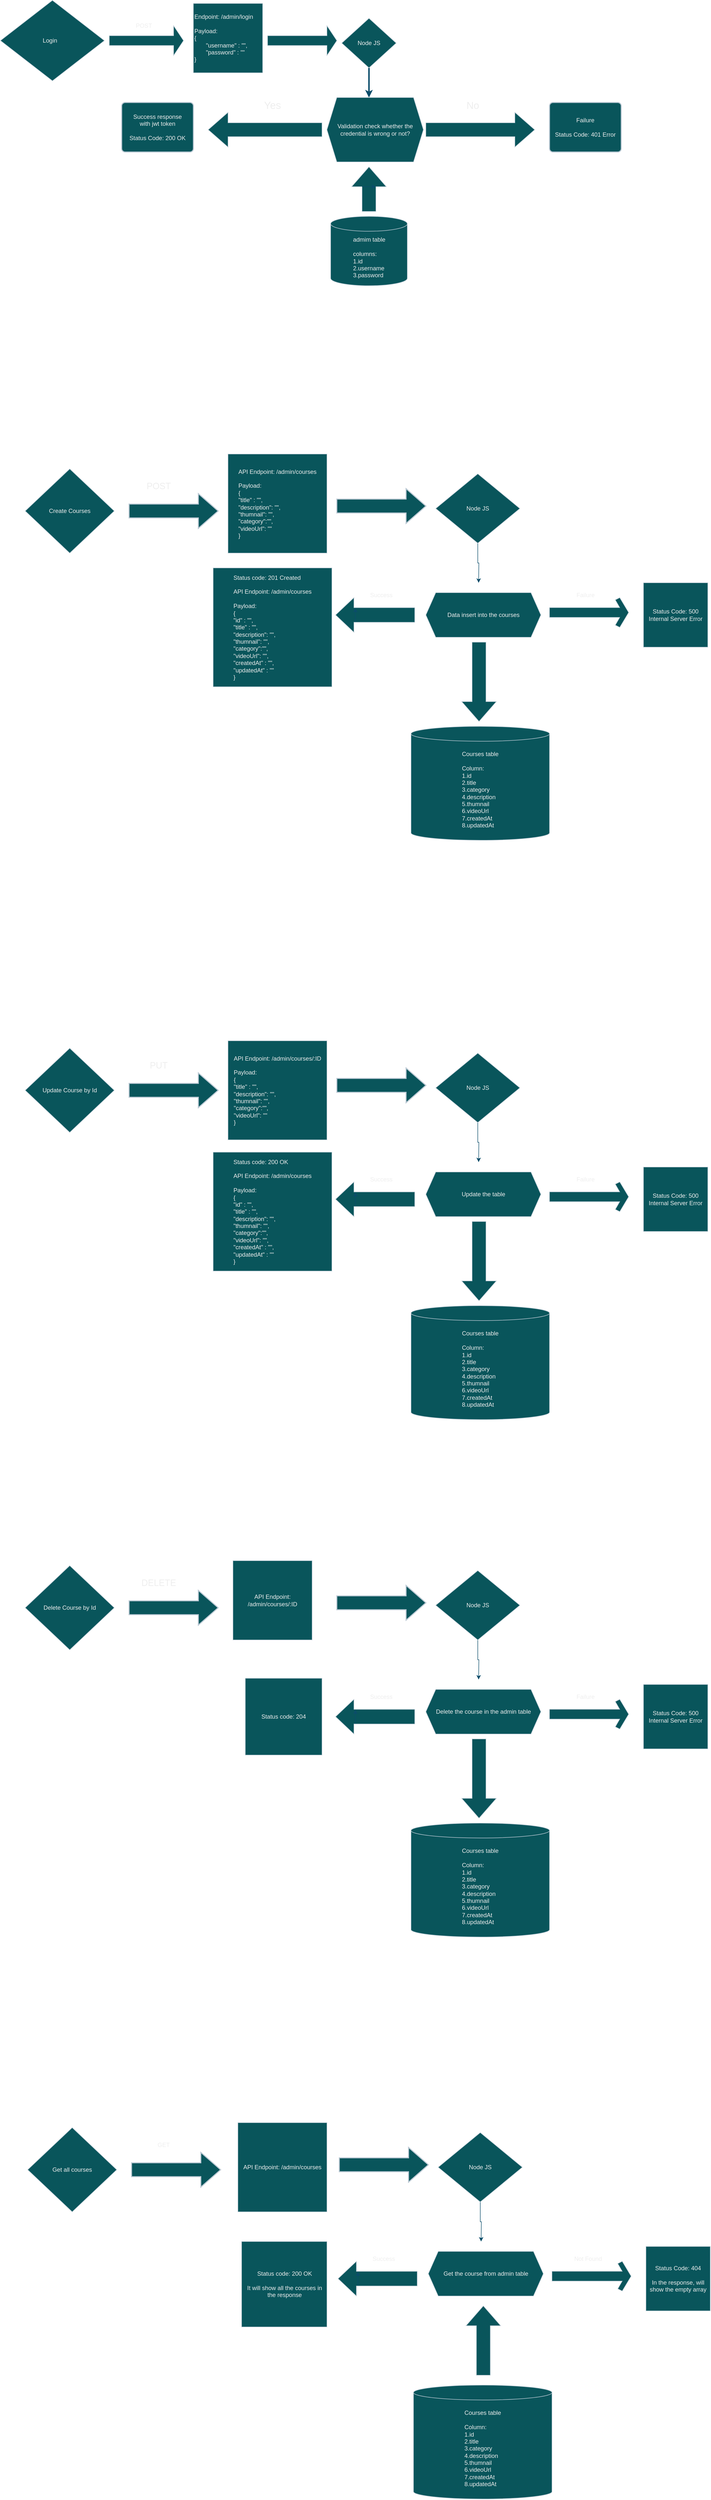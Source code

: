 <mxfile version="28.1.0">
  <diagram name="Page-1" id="OVlfO9ZSmXn_O_tq2TSf">
    <mxGraphModel dx="1257" dy="852" grid="1" gridSize="10" guides="1" tooltips="1" connect="1" arrows="1" fold="1" page="1" pageScale="1" pageWidth="850" pageHeight="1100" background="light-dark(#FFFFFF,#121212)" math="0" shadow="0">
      <root>
        <mxCell id="0" />
        <mxCell id="1" parent="0" />
        <mxCell id="UXyspMPHy7GLzwwd2S_z-1" value="" style="html=1;shadow=0;dashed=0;align=center;verticalAlign=middle;shape=mxgraph.arrows2.arrow;dy=0.67;dx=20;notch=0;fontColor=#EEEEEE;labelBackgroundColor=none;fillColor=#09555B;strokeColor=#BAC8D3;" vertex="1" parent="1">
          <mxGeometry x="390" y="315" width="150" height="60" as="geometry" />
        </mxCell>
        <mxCell id="UXyspMPHy7GLzwwd2S_z-2" value="POST" style="text;html=1;align=center;verticalAlign=middle;whiteSpace=wrap;rounded=0;fontColor=#EEEEEE;labelBackgroundColor=none;" vertex="1" parent="1">
          <mxGeometry x="430" y="300" width="60" height="30" as="geometry" />
        </mxCell>
        <mxCell id="UXyspMPHy7GLzwwd2S_z-3" value="Endpoint: /admin/login&lt;br&gt;&lt;br&gt;&lt;div style=&quot;&quot;&gt;&lt;span style=&quot;&quot;&gt;Payload:&lt;/span&gt;&lt;/div&gt;&lt;div style=&quot;&quot;&gt;{&lt;/div&gt;&lt;div style=&quot;&quot;&gt;&amp;nbsp; &amp;nbsp; &amp;nbsp; &amp;nbsp;&quot;username&quot; : &quot;&quot;,&lt;/div&gt;&lt;div style=&quot;&quot;&gt;&amp;nbsp; &amp;nbsp; &amp;nbsp; &amp;nbsp;&quot;password&quot; : &quot;&quot;&lt;/div&gt;&lt;div style=&quot;&quot;&gt;}&lt;/div&gt;" style="whiteSpace=wrap;html=1;aspect=fixed;align=left;fontColor=#EEEEEE;labelBackgroundColor=none;fillColor=#09555B;strokeColor=#BAC8D3;" vertex="1" parent="1">
          <mxGeometry x="560" y="270" width="140" height="140" as="geometry" />
        </mxCell>
        <mxCell id="UXyspMPHy7GLzwwd2S_z-4" style="edgeStyle=orthogonalEdgeStyle;rounded=0;orthogonalLoop=1;jettySize=auto;html=1;exitX=0.5;exitY=1;exitDx=0;exitDy=0;fontColor=default;labelBackgroundColor=none;strokeColor=#0B4D6A;" edge="1" parent="1" source="UXyspMPHy7GLzwwd2S_z-2" target="UXyspMPHy7GLzwwd2S_z-2">
          <mxGeometry relative="1" as="geometry" />
        </mxCell>
        <mxCell id="UXyspMPHy7GLzwwd2S_z-5" value="" style="rhombus;whiteSpace=wrap;html=1;fontColor=#EEEEEE;labelBackgroundColor=none;fillColor=#09555B;strokeColor=#BAC8D3;" vertex="1" parent="1">
          <mxGeometry x="170" y="263.75" width="210" height="162.5" as="geometry" />
        </mxCell>
        <mxCell id="UXyspMPHy7GLzwwd2S_z-6" value="Login" style="text;html=1;align=center;verticalAlign=middle;whiteSpace=wrap;rounded=0;fontColor=#EEEEEE;labelBackgroundColor=none;" vertex="1" parent="1">
          <mxGeometry x="240" y="330" width="60" height="30" as="geometry" />
        </mxCell>
        <mxCell id="UXyspMPHy7GLzwwd2S_z-7" value="" style="html=1;shadow=0;dashed=0;align=center;verticalAlign=middle;shape=mxgraph.arrows2.arrow;dy=0.67;dx=20;notch=0;fontColor=#EEEEEE;labelBackgroundColor=none;fillColor=#09555B;strokeColor=#BAC8D3;" vertex="1" parent="1">
          <mxGeometry x="710" y="315" width="140" height="60" as="geometry" />
        </mxCell>
        <mxCell id="UXyspMPHy7GLzwwd2S_z-8" style="edgeStyle=orthogonalEdgeStyle;rounded=0;orthogonalLoop=1;jettySize=auto;html=1;exitX=0.5;exitY=1;exitDx=0;exitDy=0;strokeWidth=3;fontColor=default;labelBackgroundColor=none;strokeColor=#0B4D6A;" edge="1" parent="1" source="UXyspMPHy7GLzwwd2S_z-9" target="UXyspMPHy7GLzwwd2S_z-10">
          <mxGeometry relative="1" as="geometry">
            <mxPoint x="916" y="480" as="targetPoint" />
            <Array as="points">
              <mxPoint x="915" y="445" />
              <mxPoint x="915" y="445" />
            </Array>
          </mxGeometry>
        </mxCell>
        <mxCell id="UXyspMPHy7GLzwwd2S_z-9" value="Node JS" style="rhombus;whiteSpace=wrap;html=1;fontColor=#EEEEEE;labelBackgroundColor=none;fillColor=#09555B;strokeColor=#BAC8D3;" vertex="1" parent="1">
          <mxGeometry x="860" y="300" width="110" height="100" as="geometry" />
        </mxCell>
        <mxCell id="UXyspMPHy7GLzwwd2S_z-10" value="Validation check whether the credential is wrong or not?" style="shape=hexagon;perimeter=hexagonPerimeter2;whiteSpace=wrap;html=1;fixedSize=1;fontColor=#EEEEEE;labelBackgroundColor=none;fillColor=#09555B;strokeColor=#BAC8D3;" vertex="1" parent="1">
          <mxGeometry x="830" y="460" width="195" height="130" as="geometry" />
        </mxCell>
        <mxCell id="UXyspMPHy7GLzwwd2S_z-11" value="admim table&lt;br&gt;&lt;br&gt;&lt;div style=&quot;text-align: left;&quot;&gt;&lt;span style=&quot;&quot;&gt;columns:&lt;/span&gt;&lt;/div&gt;&lt;div style=&quot;text-align: left;&quot;&gt;1.id&lt;/div&gt;&lt;div style=&quot;text-align: left;&quot;&gt;2.username&lt;/div&gt;&lt;div style=&quot;text-align: left;&quot;&gt;3.password&lt;/div&gt;" style="shape=cylinder3;whiteSpace=wrap;html=1;boundedLbl=1;backgroundOutline=1;size=15;fontColor=#EEEEEE;labelBackgroundColor=none;fillColor=#09555B;strokeColor=#BAC8D3;" vertex="1" parent="1">
          <mxGeometry x="837.5" y="700" width="155" height="140" as="geometry" />
        </mxCell>
        <mxCell id="UXyspMPHy7GLzwwd2S_z-12" value="" style="html=1;shadow=0;dashed=0;align=center;verticalAlign=middle;shape=mxgraph.arrows2.arrow;dy=0.6;dx=40;direction=north;notch=0;fontColor=#EEEEEE;labelBackgroundColor=none;fillColor=#09555B;strokeColor=#BAC8D3;" vertex="1" parent="1">
          <mxGeometry x="880" y="600" width="70" height="90" as="geometry" />
        </mxCell>
        <mxCell id="UXyspMPHy7GLzwwd2S_z-13" style="edgeStyle=orthogonalEdgeStyle;rounded=0;orthogonalLoop=1;jettySize=auto;html=1;exitX=0;exitY=0;exitDx=50;exitDy=21;exitPerimeter=0;entryX=0;entryY=0;entryDx=50;entryDy=49;entryPerimeter=0;fontColor=default;labelBackgroundColor=none;strokeColor=#0B4D6A;" edge="1" parent="1" source="UXyspMPHy7GLzwwd2S_z-12" target="UXyspMPHy7GLzwwd2S_z-12">
          <mxGeometry relative="1" as="geometry" />
        </mxCell>
        <mxCell id="UXyspMPHy7GLzwwd2S_z-14" value="" style="html=1;shadow=0;dashed=0;align=center;verticalAlign=middle;shape=mxgraph.arrows2.arrow;dy=0.6;dx=40;flipH=1;notch=0;fontColor=#EEEEEE;labelBackgroundColor=none;fillColor=#09555B;strokeColor=#BAC8D3;" vertex="1" parent="1">
          <mxGeometry x="590" y="490" width="230" height="70" as="geometry" />
        </mxCell>
        <mxCell id="UXyspMPHy7GLzwwd2S_z-15" value="&lt;font style=&quot;font-size: 21px;&quot;&gt;Yes&lt;/font&gt;" style="text;html=1;align=center;verticalAlign=middle;whiteSpace=wrap;rounded=0;fontColor=#EEEEEE;labelBackgroundColor=none;" vertex="1" parent="1">
          <mxGeometry x="690" y="460" width="60" height="30" as="geometry" />
        </mxCell>
        <mxCell id="UXyspMPHy7GLzwwd2S_z-16" value="" style="html=1;shadow=0;dashed=0;align=center;verticalAlign=middle;shape=mxgraph.arrows2.arrow;dy=0.6;dx=40;notch=0;fontColor=#EEEEEE;labelBackgroundColor=none;fillColor=#09555B;strokeColor=#BAC8D3;" vertex="1" parent="1">
          <mxGeometry x="1030" y="490" width="220" height="70" as="geometry" />
        </mxCell>
        <mxCell id="UXyspMPHy7GLzwwd2S_z-17" value="Success response&lt;br&gt;with jwt token&lt;br&gt;&lt;br&gt;Status Code: 200 OK" style="rounded=1;whiteSpace=wrap;html=1;absoluteArcSize=1;arcSize=14;strokeWidth=2;fontColor=#EEEEEE;labelBackgroundColor=none;fillColor=#09555B;strokeColor=#BAC8D3;" vertex="1" parent="1">
          <mxGeometry x="415" y="470" width="145" height="100" as="geometry" />
        </mxCell>
        <mxCell id="UXyspMPHy7GLzwwd2S_z-18" value="Failure&lt;br&gt;&lt;br&gt;Status Code: 401 Error" style="rounded=1;whiteSpace=wrap;html=1;absoluteArcSize=1;arcSize=14;strokeWidth=2;fontColor=#EEEEEE;labelBackgroundColor=none;fillColor=#09555B;strokeColor=#BAC8D3;" vertex="1" parent="1">
          <mxGeometry x="1280" y="470" width="145" height="100" as="geometry" />
        </mxCell>
        <mxCell id="UXyspMPHy7GLzwwd2S_z-19" value="Create Courses" style="rhombus;whiteSpace=wrap;html=1;fontColor=#EEEEEE;labelBackgroundColor=none;fillColor=#09555B;strokeColor=#BAC8D3;" vertex="1" parent="1">
          <mxGeometry x="220" y="1210" width="180" height="170" as="geometry" />
        </mxCell>
        <mxCell id="UXyspMPHy7GLzwwd2S_z-20" value="&lt;font style=&quot;font-size: 20px;&quot;&gt;No&lt;/font&gt;" style="text;html=1;align=center;verticalAlign=middle;whiteSpace=wrap;rounded=0;fontColor=#EEEEEE;labelBackgroundColor=none;" vertex="1" parent="1">
          <mxGeometry x="1080" y="460" width="90" height="30" as="geometry" />
        </mxCell>
        <mxCell id="UXyspMPHy7GLzwwd2S_z-21" value="" style="verticalLabelPosition=bottom;verticalAlign=top;html=1;strokeWidth=2;shape=mxgraph.arrows2.arrow;dy=0.6;dx=40;notch=0;fontColor=#EEEEEE;labelBackgroundColor=none;fillColor=#09555B;strokeColor=#BAC8D3;" vertex="1" parent="1">
          <mxGeometry x="430" y="1260" width="180" height="70" as="geometry" />
        </mxCell>
        <mxCell id="UXyspMPHy7GLzwwd2S_z-22" value="&lt;font style=&quot;font-size: 18px;&quot;&gt;POST&lt;/font&gt;" style="text;html=1;align=center;verticalAlign=middle;whiteSpace=wrap;rounded=0;fontColor=#EEEEEE;labelBackgroundColor=none;" vertex="1" parent="1">
          <mxGeometry x="460" y="1230" width="60" height="30" as="geometry" />
        </mxCell>
        <mxCell id="UXyspMPHy7GLzwwd2S_z-23" value="API Endpoint: /admin/courses&lt;br&gt;&lt;br&gt;&lt;div style=&quot;text-align: left;&quot;&gt;&lt;span style=&quot;&quot;&gt;Payload:&lt;/span&gt;&lt;/div&gt;&lt;div style=&quot;text-align: left;&quot;&gt;&lt;span style=&quot;&quot;&gt;{&lt;/span&gt;&lt;/div&gt;&lt;div style=&quot;text-align: left;&quot;&gt;&lt;span style=&quot;&quot;&gt;&quot;title&quot; : &quot;&quot;,&lt;/span&gt;&lt;/div&gt;&lt;div style=&quot;text-align: left;&quot;&gt;&lt;span style=&quot;&quot;&gt;&quot;description&quot;: &quot;&quot;,&lt;/span&gt;&lt;/div&gt;&lt;div style=&quot;text-align: left;&quot;&gt;&lt;span style=&quot;&quot;&gt;&quot;thumnail&quot;: &quot;&quot;,&lt;/span&gt;&lt;/div&gt;&lt;div style=&quot;text-align: left;&quot;&gt;&lt;span style=&quot;&quot;&gt;&quot;category&quot;:&quot;&quot;,&lt;/span&gt;&lt;/div&gt;&lt;div style=&quot;text-align: left;&quot;&gt;&lt;span style=&quot;&quot;&gt;&quot;videoUrl&quot;: &quot;&quot;&lt;br&gt;&lt;div style=&quot;text-align: left;&quot;&gt;&lt;span style=&quot;text-align: center;&quot;&gt;}&lt;/span&gt;&lt;/div&gt;&lt;/span&gt;&lt;/div&gt;" style="whiteSpace=wrap;html=1;aspect=fixed;fontColor=#EEEEEE;labelBackgroundColor=none;fillColor=#09555B;strokeColor=#BAC8D3;" vertex="1" parent="1">
          <mxGeometry x="630" y="1180" width="200" height="200" as="geometry" />
        </mxCell>
        <mxCell id="UXyspMPHy7GLzwwd2S_z-24" value="" style="verticalLabelPosition=bottom;verticalAlign=top;html=1;strokeWidth=2;shape=mxgraph.arrows2.arrow;dy=0.6;dx=40;notch=0;fontColor=#EEEEEE;labelBackgroundColor=none;fillColor=#09555B;strokeColor=#BAC8D3;" vertex="1" parent="1">
          <mxGeometry x="850" y="1250" width="180" height="70" as="geometry" />
        </mxCell>
        <mxCell id="UXyspMPHy7GLzwwd2S_z-25" style="edgeStyle=orthogonalEdgeStyle;rounded=0;orthogonalLoop=1;jettySize=auto;html=1;exitX=0.5;exitY=1;exitDx=0;exitDy=0;fontColor=default;labelBackgroundColor=none;strokeColor=#0B4D6A;" edge="1" parent="1" source="UXyspMPHy7GLzwwd2S_z-26">
          <mxGeometry relative="1" as="geometry">
            <mxPoint x="1136.667" y="1440" as="targetPoint" />
          </mxGeometry>
        </mxCell>
        <mxCell id="UXyspMPHy7GLzwwd2S_z-26" value="Node JS" style="rhombus;whiteSpace=wrap;html=1;fontColor=#EEEEEE;labelBackgroundColor=none;fillColor=#09555B;strokeColor=#BAC8D3;" vertex="1" parent="1">
          <mxGeometry x="1050" y="1220" width="170" height="140" as="geometry" />
        </mxCell>
        <mxCell id="UXyspMPHy7GLzwwd2S_z-27" value="Data insert into the courses" style="shape=hexagon;perimeter=hexagonPerimeter2;whiteSpace=wrap;html=1;fixedSize=1;fontColor=#EEEEEE;labelBackgroundColor=none;fillColor=#09555B;strokeColor=#BAC8D3;" vertex="1" parent="1">
          <mxGeometry x="1030" y="1460" width="232.5" height="90" as="geometry" />
        </mxCell>
        <mxCell id="UXyspMPHy7GLzwwd2S_z-28" value="" style="html=1;shadow=0;dashed=0;align=center;verticalAlign=middle;shape=mxgraph.arrows2.arrow;dy=0.6;dx=40;direction=south;notch=0;fontColor=#EEEEEE;labelBackgroundColor=none;fillColor=#09555B;strokeColor=#BAC8D3;" vertex="1" parent="1">
          <mxGeometry x="1102.5" y="1560" width="70" height="160" as="geometry" />
        </mxCell>
        <mxCell id="UXyspMPHy7GLzwwd2S_z-29" value="Courses table&lt;br&gt;&lt;br&gt;&lt;div style=&quot;text-align: left;&quot;&gt;&lt;span style=&quot;&quot;&gt;Column:&lt;/span&gt;&lt;/div&gt;&lt;div style=&quot;text-align: left;&quot;&gt;&lt;span style=&quot;&quot;&gt;1.id&lt;/span&gt;&lt;/div&gt;&lt;div style=&quot;text-align: left;&quot;&gt;&lt;span style=&quot;&quot;&gt;2.title&lt;/span&gt;&lt;/div&gt;&lt;div style=&quot;text-align: left;&quot;&gt;&lt;span style=&quot;&quot;&gt;3.category&lt;/span&gt;&lt;/div&gt;&lt;div style=&quot;text-align: left;&quot;&gt;&lt;span style=&quot;&quot;&gt;4.description&lt;/span&gt;&lt;/div&gt;&lt;div style=&quot;text-align: left;&quot;&gt;&lt;span style=&quot;&quot;&gt;5.thumnail&lt;/span&gt;&lt;/div&gt;&lt;div style=&quot;text-align: left;&quot;&gt;&lt;span style=&quot;&quot;&gt;6.videoUrl&lt;/span&gt;&lt;/div&gt;&lt;div style=&quot;text-align: left;&quot;&gt;&lt;span style=&quot;&quot;&gt;7.createdAt&lt;/span&gt;&lt;/div&gt;&lt;div style=&quot;text-align: left;&quot;&gt;8.updatedAt&lt;/div&gt;" style="shape=cylinder3;whiteSpace=wrap;html=1;boundedLbl=1;backgroundOutline=1;size=15;align=center;fontColor=#EEEEEE;labelBackgroundColor=none;fillColor=#09555B;strokeColor=#BAC8D3;" vertex="1" parent="1">
          <mxGeometry x="1000" y="1730" width="280" height="230" as="geometry" />
        </mxCell>
        <mxCell id="UXyspMPHy7GLzwwd2S_z-30" value="Update Course by Id" style="rhombus;whiteSpace=wrap;html=1;fontColor=#EEEEEE;labelBackgroundColor=none;fillColor=#09555B;strokeColor=#BAC8D3;" vertex="1" parent="1">
          <mxGeometry x="220" y="2380" width="180" height="170" as="geometry" />
        </mxCell>
        <mxCell id="UXyspMPHy7GLzwwd2S_z-31" value="" style="verticalLabelPosition=bottom;verticalAlign=top;html=1;strokeWidth=2;shape=mxgraph.arrows2.arrow;dy=0.6;dx=40;notch=0;fontColor=#EEEEEE;labelBackgroundColor=none;fillColor=#09555B;strokeColor=#BAC8D3;" vertex="1" parent="1">
          <mxGeometry x="430" y="2430" width="180" height="70" as="geometry" />
        </mxCell>
        <mxCell id="UXyspMPHy7GLzwwd2S_z-32" value="&lt;font style=&quot;font-size: 18px;&quot;&gt;PUT&lt;/font&gt;" style="text;html=1;align=center;verticalAlign=middle;whiteSpace=wrap;rounded=0;fontColor=#EEEEEE;labelBackgroundColor=none;" vertex="1" parent="1">
          <mxGeometry x="460" y="2400" width="60" height="30" as="geometry" />
        </mxCell>
        <mxCell id="UXyspMPHy7GLzwwd2S_z-33" value="" style="verticalLabelPosition=bottom;verticalAlign=top;html=1;strokeWidth=2;shape=mxgraph.arrows2.arrow;dy=0.6;dx=40;notch=0;fontColor=#EEEEEE;labelBackgroundColor=none;fillColor=#09555B;strokeColor=#BAC8D3;" vertex="1" parent="1">
          <mxGeometry x="850" y="2420" width="180" height="70" as="geometry" />
        </mxCell>
        <mxCell id="UXyspMPHy7GLzwwd2S_z-34" style="edgeStyle=orthogonalEdgeStyle;rounded=0;orthogonalLoop=1;jettySize=auto;html=1;exitX=0.5;exitY=1;exitDx=0;exitDy=0;fontColor=default;labelBackgroundColor=none;strokeColor=#0B4D6A;" edge="1" parent="1" source="UXyspMPHy7GLzwwd2S_z-35">
          <mxGeometry relative="1" as="geometry">
            <mxPoint x="1136.667" y="2610" as="targetPoint" />
          </mxGeometry>
        </mxCell>
        <mxCell id="UXyspMPHy7GLzwwd2S_z-35" value="Node JS" style="rhombus;whiteSpace=wrap;html=1;fontColor=#EEEEEE;labelBackgroundColor=none;fillColor=#09555B;strokeColor=#BAC8D3;" vertex="1" parent="1">
          <mxGeometry x="1050" y="2390" width="170" height="140" as="geometry" />
        </mxCell>
        <mxCell id="UXyspMPHy7GLzwwd2S_z-36" value="Update the table" style="shape=hexagon;perimeter=hexagonPerimeter2;whiteSpace=wrap;html=1;fixedSize=1;fontColor=#EEEEEE;labelBackgroundColor=none;fillColor=#09555B;strokeColor=#BAC8D3;" vertex="1" parent="1">
          <mxGeometry x="1030" y="2630" width="232.5" height="90" as="geometry" />
        </mxCell>
        <mxCell id="UXyspMPHy7GLzwwd2S_z-37" value="" style="html=1;shadow=0;dashed=0;align=center;verticalAlign=middle;shape=mxgraph.arrows2.arrow;dy=0.6;dx=40;direction=south;notch=0;fontColor=#EEEEEE;labelBackgroundColor=none;fillColor=#09555B;strokeColor=#BAC8D3;" vertex="1" parent="1">
          <mxGeometry x="1102.5" y="2730" width="70" height="160" as="geometry" />
        </mxCell>
        <mxCell id="UXyspMPHy7GLzwwd2S_z-38" value="Courses table&lt;br&gt;&lt;br&gt;&lt;div style=&quot;text-align: left;&quot;&gt;&lt;span style=&quot;&quot;&gt;Column:&lt;/span&gt;&lt;/div&gt;&lt;div style=&quot;text-align: left;&quot;&gt;&lt;span style=&quot;&quot;&gt;1.id&lt;/span&gt;&lt;/div&gt;&lt;div style=&quot;text-align: left;&quot;&gt;&lt;span style=&quot;&quot;&gt;2.title&lt;/span&gt;&lt;/div&gt;&lt;div style=&quot;text-align: left;&quot;&gt;&lt;span style=&quot;&quot;&gt;3.category&lt;/span&gt;&lt;/div&gt;&lt;div style=&quot;text-align: left;&quot;&gt;&lt;span style=&quot;&quot;&gt;4.description&lt;/span&gt;&lt;/div&gt;&lt;div style=&quot;text-align: left;&quot;&gt;&lt;span style=&quot;&quot;&gt;5.thumnail&lt;/span&gt;&lt;/div&gt;&lt;div style=&quot;text-align: left;&quot;&gt;&lt;span style=&quot;&quot;&gt;6.videoUrl&lt;/span&gt;&lt;/div&gt;&lt;div style=&quot;text-align: left;&quot;&gt;&lt;span style=&quot;&quot;&gt;7.createdAt&lt;/span&gt;&lt;/div&gt;&lt;div style=&quot;text-align: left;&quot;&gt;8.updatedAt&lt;/div&gt;" style="shape=cylinder3;whiteSpace=wrap;html=1;boundedLbl=1;backgroundOutline=1;size=15;align=center;fontColor=#EEEEEE;labelBackgroundColor=none;fillColor=#09555B;strokeColor=#BAC8D3;" vertex="1" parent="1">
          <mxGeometry x="1000" y="2900" width="280" height="230" as="geometry" />
        </mxCell>
        <mxCell id="UXyspMPHy7GLzwwd2S_z-39" value="API Endpoint: /admin/courses/:ID&lt;br&gt;&lt;br&gt;&lt;div style=&quot;text-align: left;&quot;&gt;&lt;span style=&quot;&quot;&gt;Payload:&lt;/span&gt;&lt;/div&gt;&lt;div style=&quot;text-align: left;&quot;&gt;&lt;span style=&quot;&quot;&gt;{&lt;/span&gt;&lt;/div&gt;&lt;div style=&quot;text-align: left;&quot;&gt;&lt;span style=&quot;&quot;&gt;&quot;title&quot; : &quot;&quot;,&lt;/span&gt;&lt;/div&gt;&lt;div style=&quot;text-align: left;&quot;&gt;&lt;span style=&quot;&quot;&gt;&quot;description&quot;: &quot;&quot;,&lt;/span&gt;&lt;/div&gt;&lt;div style=&quot;text-align: left;&quot;&gt;&lt;span style=&quot;&quot;&gt;&quot;thumnail&quot;: &quot;&quot;,&lt;/span&gt;&lt;/div&gt;&lt;div style=&quot;text-align: left;&quot;&gt;&lt;span style=&quot;&quot;&gt;&quot;category&quot;:&quot;&quot;,&lt;/span&gt;&lt;/div&gt;&lt;div style=&quot;text-align: left;&quot;&gt;&lt;span style=&quot;&quot;&gt;&quot;videoUrl&quot;: &quot;&quot;&lt;br&gt;&lt;div style=&quot;text-align: left;&quot;&gt;&lt;span style=&quot;text-align: center;&quot;&gt;}&lt;/span&gt;&lt;/div&gt;&lt;/span&gt;&lt;/div&gt;" style="whiteSpace=wrap;html=1;aspect=fixed;fontColor=#EEEEEE;labelBackgroundColor=none;fillColor=#09555B;strokeColor=#BAC8D3;" vertex="1" parent="1">
          <mxGeometry x="630" y="2365" width="200" height="200" as="geometry" />
        </mxCell>
        <mxCell id="UXyspMPHy7GLzwwd2S_z-40" value="" style="html=1;shadow=0;dashed=0;align=center;verticalAlign=middle;shape=mxgraph.arrows2.arrow;dy=0.58;dx=37.07;flipH=1;notch=0;fontColor=#EEEEEE;labelBackgroundColor=none;fillColor=#09555B;strokeColor=#BAC8D3;" vertex="1" parent="1">
          <mxGeometry x="847.5" y="1470" width="160" height="70" as="geometry" />
        </mxCell>
        <mxCell id="UXyspMPHy7GLzwwd2S_z-41" style="edgeStyle=orthogonalEdgeStyle;rounded=0;orthogonalLoop=1;jettySize=auto;html=1;exitX=0;exitY=0;exitDx=120;exitDy=49;exitPerimeter=0;entryX=0;entryY=0;entryDx=120;entryDy=21;entryPerimeter=0;fontColor=default;labelBackgroundColor=none;strokeColor=#0B4D6A;" edge="1" parent="1" source="UXyspMPHy7GLzwwd2S_z-40" target="UXyspMPHy7GLzwwd2S_z-40">
          <mxGeometry relative="1" as="geometry" />
        </mxCell>
        <mxCell id="UXyspMPHy7GLzwwd2S_z-42" value="Success" style="text;html=1;align=center;verticalAlign=middle;whiteSpace=wrap;rounded=0;fontColor=#EEEEEE;labelBackgroundColor=none;" vertex="1" parent="1">
          <mxGeometry x="910" y="1450" width="60" height="30" as="geometry" />
        </mxCell>
        <mxCell id="UXyspMPHy7GLzwwd2S_z-43" value="&lt;div style=&quot;text-align: left;&quot;&gt;&lt;span style=&quot;&quot;&gt;Status code: 201 Created&lt;/span&gt;&lt;/div&gt;&lt;div style=&quot;text-align: left;&quot;&gt;&lt;br&gt;&lt;/div&gt;API Endpoint: /admin/courses&lt;br&gt;&lt;br&gt;&lt;div style=&quot;text-align: left;&quot;&gt;&lt;span style=&quot;&quot;&gt;Payload:&lt;/span&gt;&lt;/div&gt;&lt;div style=&quot;text-align: left;&quot;&gt;&lt;span style=&quot;&quot;&gt;{&lt;br&gt;&quot;id&quot; : &quot;&quot;,&lt;/span&gt;&lt;/div&gt;&lt;div style=&quot;text-align: left;&quot;&gt;&lt;span style=&quot;&quot;&gt;&quot;title&quot; : &quot;&quot;,&lt;/span&gt;&lt;/div&gt;&lt;div style=&quot;text-align: left;&quot;&gt;&lt;span style=&quot;&quot;&gt;&quot;description&quot;: &quot;&quot;,&lt;/span&gt;&lt;/div&gt;&lt;div style=&quot;text-align: left;&quot;&gt;&lt;span style=&quot;&quot;&gt;&quot;thumnail&quot;: &quot;&quot;,&lt;/span&gt;&lt;/div&gt;&lt;div style=&quot;text-align: left;&quot;&gt;&lt;span style=&quot;&quot;&gt;&quot;category&quot;:&quot;&quot;,&lt;/span&gt;&lt;/div&gt;&lt;div style=&quot;text-align: left;&quot;&gt;&lt;span style=&quot;&quot;&gt;&quot;videoUrl&quot;: &quot;&quot;,&lt;br&gt;&quot;createdAt&quot; : &quot;&quot;,&lt;br&gt;&quot;updatedAt&quot; : &quot;&quot;&lt;br&gt;&lt;div&gt;&lt;span style=&quot;text-align: center;&quot;&gt;}&lt;/span&gt;&lt;/div&gt;&lt;/span&gt;&lt;/div&gt;" style="whiteSpace=wrap;html=1;aspect=fixed;fontColor=#EEEEEE;labelBackgroundColor=none;fillColor=#09555B;strokeColor=#BAC8D3;" vertex="1" parent="1">
          <mxGeometry x="600" y="1410" width="240" height="240" as="geometry" />
        </mxCell>
        <mxCell id="UXyspMPHy7GLzwwd2S_z-44" value="" style="html=1;shadow=0;dashed=0;align=center;verticalAlign=middle;shape=mxgraph.arrows2.arrow;dy=0.58;dx=37.07;flipH=1;notch=0;fontColor=#EEEEEE;labelBackgroundColor=none;fillColor=#09555B;strokeColor=#BAC8D3;" vertex="1" parent="1">
          <mxGeometry x="847.5" y="2650" width="160" height="70" as="geometry" />
        </mxCell>
        <mxCell id="UXyspMPHy7GLzwwd2S_z-45" style="edgeStyle=orthogonalEdgeStyle;rounded=0;orthogonalLoop=1;jettySize=auto;html=1;exitX=0;exitY=0;exitDx=120;exitDy=49;exitPerimeter=0;entryX=0;entryY=0;entryDx=120;entryDy=21;entryPerimeter=0;fontColor=default;labelBackgroundColor=none;strokeColor=#0B4D6A;" edge="1" parent="1" source="UXyspMPHy7GLzwwd2S_z-44" target="UXyspMPHy7GLzwwd2S_z-44">
          <mxGeometry relative="1" as="geometry" />
        </mxCell>
        <mxCell id="UXyspMPHy7GLzwwd2S_z-46" value="Success" style="text;html=1;align=center;verticalAlign=middle;whiteSpace=wrap;rounded=0;fontColor=#EEEEEE;labelBackgroundColor=none;" vertex="1" parent="1">
          <mxGeometry x="910" y="2630" width="60" height="30" as="geometry" />
        </mxCell>
        <mxCell id="UXyspMPHy7GLzwwd2S_z-47" value="&lt;div style=&quot;text-align: left;&quot;&gt;&lt;span style=&quot;&quot;&gt;Status code: 200 OK&lt;/span&gt;&lt;/div&gt;&lt;div style=&quot;text-align: left;&quot;&gt;&lt;br&gt;&lt;/div&gt;API Endpoint: /admin/courses&lt;br&gt;&lt;br&gt;&lt;div style=&quot;text-align: left;&quot;&gt;&lt;span style=&quot;&quot;&gt;Payload:&lt;/span&gt;&lt;/div&gt;&lt;div style=&quot;text-align: left;&quot;&gt;&lt;span style=&quot;&quot;&gt;{&lt;br&gt;&quot;id&quot; : &quot;&quot;,&lt;/span&gt;&lt;/div&gt;&lt;div style=&quot;text-align: left;&quot;&gt;&lt;span style=&quot;&quot;&gt;&quot;title&quot; : &quot;&quot;,&lt;/span&gt;&lt;/div&gt;&lt;div style=&quot;text-align: left;&quot;&gt;&lt;span style=&quot;&quot;&gt;&quot;description&quot;: &quot;&quot;,&lt;/span&gt;&lt;/div&gt;&lt;div style=&quot;text-align: left;&quot;&gt;&lt;span style=&quot;&quot;&gt;&quot;thumnail&quot;: &quot;&quot;,&lt;/span&gt;&lt;/div&gt;&lt;div style=&quot;text-align: left;&quot;&gt;&lt;span style=&quot;&quot;&gt;&quot;category&quot;:&quot;&quot;,&lt;/span&gt;&lt;/div&gt;&lt;div style=&quot;text-align: left;&quot;&gt;&lt;span style=&quot;&quot;&gt;&quot;videoUrl&quot;: &quot;&quot;,&lt;br&gt;&quot;createdAt&quot; : &quot;&quot;,&lt;br&gt;&quot;updatedAt&quot; : &quot;&quot;&lt;br&gt;&lt;div&gt;&lt;span style=&quot;text-align: center;&quot;&gt;}&lt;/span&gt;&lt;/div&gt;&lt;/span&gt;&lt;/div&gt;" style="whiteSpace=wrap;html=1;aspect=fixed;fontColor=#EEEEEE;labelBackgroundColor=none;fillColor=#09555B;strokeColor=#BAC8D3;" vertex="1" parent="1">
          <mxGeometry x="600" y="2590" width="240" height="240" as="geometry" />
        </mxCell>
        <mxCell id="UXyspMPHy7GLzwwd2S_z-48" value="" style="html=1;shadow=0;dashed=0;align=center;verticalAlign=middle;shape=mxgraph.arrows2.sharpArrow2;dy1=0.67;dx1=18;dx2=18;dy3=0.15;dx3=27;notch=0;fontColor=#EEEEEE;labelBackgroundColor=none;fillColor=#09555B;strokeColor=#BAC8D3;" vertex="1" parent="1">
          <mxGeometry x="1280" y="1470" width="160" height="60" as="geometry" />
        </mxCell>
        <mxCell id="UXyspMPHy7GLzwwd2S_z-49" value="Failure" style="text;html=1;align=center;verticalAlign=middle;whiteSpace=wrap;rounded=0;fontColor=#EEEEEE;labelBackgroundColor=none;" vertex="1" parent="1">
          <mxGeometry x="1298.75" y="1450" width="107.5" height="30" as="geometry" />
        </mxCell>
        <mxCell id="UXyspMPHy7GLzwwd2S_z-50" value="Status Code: 500 Internal Server Error" style="whiteSpace=wrap;html=1;aspect=fixed;fontColor=#EEEEEE;labelBackgroundColor=none;fillColor=#09555B;strokeColor=#BAC8D3;" vertex="1" parent="1">
          <mxGeometry x="1470" y="1440" width="130" height="130" as="geometry" />
        </mxCell>
        <mxCell id="UXyspMPHy7GLzwwd2S_z-51" value="" style="html=1;shadow=0;dashed=0;align=center;verticalAlign=middle;shape=mxgraph.arrows2.sharpArrow2;dy1=0.67;dx1=18;dx2=18;dy3=0.15;dx3=27;notch=0;fontColor=#EEEEEE;labelBackgroundColor=none;fillColor=#09555B;strokeColor=#BAC8D3;" vertex="1" parent="1">
          <mxGeometry x="1280" y="2650" width="160" height="60" as="geometry" />
        </mxCell>
        <mxCell id="UXyspMPHy7GLzwwd2S_z-52" value="Failure" style="text;html=1;align=center;verticalAlign=middle;whiteSpace=wrap;rounded=0;fontColor=#EEEEEE;labelBackgroundColor=none;" vertex="1" parent="1">
          <mxGeometry x="1298.75" y="2630" width="107.5" height="30" as="geometry" />
        </mxCell>
        <mxCell id="UXyspMPHy7GLzwwd2S_z-53" value="Status Code: 500 Internal Server Error" style="whiteSpace=wrap;html=1;aspect=fixed;fontColor=#EEEEEE;labelBackgroundColor=none;fillColor=#09555B;strokeColor=#BAC8D3;" vertex="1" parent="1">
          <mxGeometry x="1470" y="2620" width="130" height="130" as="geometry" />
        </mxCell>
        <mxCell id="UXyspMPHy7GLzwwd2S_z-54" value="Delete Course by Id" style="rhombus;whiteSpace=wrap;html=1;fontColor=#EEEEEE;labelBackgroundColor=none;fillColor=#09555B;strokeColor=#BAC8D3;" vertex="1" parent="1">
          <mxGeometry x="220" y="3425" width="180" height="170" as="geometry" />
        </mxCell>
        <mxCell id="UXyspMPHy7GLzwwd2S_z-55" value="" style="verticalLabelPosition=bottom;verticalAlign=top;html=1;strokeWidth=2;shape=mxgraph.arrows2.arrow;dy=0.6;dx=40;notch=0;fontColor=#EEEEEE;labelBackgroundColor=none;fillColor=#09555B;strokeColor=#BAC8D3;" vertex="1" parent="1">
          <mxGeometry x="430" y="3475" width="180" height="70" as="geometry" />
        </mxCell>
        <mxCell id="UXyspMPHy7GLzwwd2S_z-56" value="&lt;font style=&quot;font-size: 18px;&quot;&gt;DELETE&lt;/font&gt;" style="text;html=1;align=center;verticalAlign=middle;whiteSpace=wrap;rounded=0;fontColor=#EEEEEE;labelBackgroundColor=none;" vertex="1" parent="1">
          <mxGeometry x="460" y="3445" width="60" height="30" as="geometry" />
        </mxCell>
        <mxCell id="UXyspMPHy7GLzwwd2S_z-57" value="" style="verticalLabelPosition=bottom;verticalAlign=top;html=1;strokeWidth=2;shape=mxgraph.arrows2.arrow;dy=0.6;dx=40;notch=0;fontColor=#EEEEEE;labelBackgroundColor=none;fillColor=#09555B;strokeColor=#BAC8D3;" vertex="1" parent="1">
          <mxGeometry x="850" y="3465" width="180" height="70" as="geometry" />
        </mxCell>
        <mxCell id="UXyspMPHy7GLzwwd2S_z-58" style="edgeStyle=orthogonalEdgeStyle;rounded=0;orthogonalLoop=1;jettySize=auto;html=1;exitX=0.5;exitY=1;exitDx=0;exitDy=0;fontColor=default;labelBackgroundColor=none;strokeColor=#0B4D6A;" edge="1" parent="1" source="UXyspMPHy7GLzwwd2S_z-59">
          <mxGeometry relative="1" as="geometry">
            <mxPoint x="1136.667" y="3655" as="targetPoint" />
          </mxGeometry>
        </mxCell>
        <mxCell id="UXyspMPHy7GLzwwd2S_z-59" value="Node JS" style="rhombus;whiteSpace=wrap;html=1;fontColor=#EEEEEE;labelBackgroundColor=none;fillColor=#09555B;strokeColor=#BAC8D3;" vertex="1" parent="1">
          <mxGeometry x="1050" y="3435" width="170" height="140" as="geometry" />
        </mxCell>
        <mxCell id="UXyspMPHy7GLzwwd2S_z-60" value="Delete the course in the admin table" style="shape=hexagon;perimeter=hexagonPerimeter2;whiteSpace=wrap;html=1;fixedSize=1;fontColor=#EEEEEE;labelBackgroundColor=none;fillColor=#09555B;strokeColor=#BAC8D3;" vertex="1" parent="1">
          <mxGeometry x="1030" y="3675" width="232.5" height="90" as="geometry" />
        </mxCell>
        <mxCell id="UXyspMPHy7GLzwwd2S_z-61" value="" style="html=1;shadow=0;dashed=0;align=center;verticalAlign=middle;shape=mxgraph.arrows2.arrow;dy=0.6;dx=40;direction=south;notch=0;fontColor=#EEEEEE;labelBackgroundColor=none;fillColor=#09555B;strokeColor=#BAC8D3;" vertex="1" parent="1">
          <mxGeometry x="1102.5" y="3775" width="70" height="160" as="geometry" />
        </mxCell>
        <mxCell id="UXyspMPHy7GLzwwd2S_z-62" value="Courses table&lt;br&gt;&lt;br&gt;&lt;div style=&quot;text-align: left;&quot;&gt;&lt;span style=&quot;&quot;&gt;Column:&lt;/span&gt;&lt;/div&gt;&lt;div style=&quot;text-align: left;&quot;&gt;&lt;span style=&quot;&quot;&gt;1.id&lt;/span&gt;&lt;/div&gt;&lt;div style=&quot;text-align: left;&quot;&gt;&lt;span style=&quot;&quot;&gt;2.title&lt;/span&gt;&lt;/div&gt;&lt;div style=&quot;text-align: left;&quot;&gt;&lt;span style=&quot;&quot;&gt;3.category&lt;/span&gt;&lt;/div&gt;&lt;div style=&quot;text-align: left;&quot;&gt;&lt;span style=&quot;&quot;&gt;4.description&lt;/span&gt;&lt;/div&gt;&lt;div style=&quot;text-align: left;&quot;&gt;&lt;span style=&quot;&quot;&gt;5.thumnail&lt;/span&gt;&lt;/div&gt;&lt;div style=&quot;text-align: left;&quot;&gt;&lt;span style=&quot;&quot;&gt;6.videoUrl&lt;/span&gt;&lt;/div&gt;&lt;div style=&quot;text-align: left;&quot;&gt;&lt;span style=&quot;&quot;&gt;7.createdAt&lt;/span&gt;&lt;/div&gt;&lt;div style=&quot;text-align: left;&quot;&gt;8.updatedAt&lt;/div&gt;" style="shape=cylinder3;whiteSpace=wrap;html=1;boundedLbl=1;backgroundOutline=1;size=15;align=center;fontColor=#EEEEEE;labelBackgroundColor=none;fillColor=#09555B;strokeColor=#BAC8D3;" vertex="1" parent="1">
          <mxGeometry x="1000" y="3945" width="280" height="230" as="geometry" />
        </mxCell>
        <mxCell id="UXyspMPHy7GLzwwd2S_z-63" value="API Endpoint: /admin/courses/:ID" style="whiteSpace=wrap;html=1;aspect=fixed;fontColor=#EEEEEE;labelBackgroundColor=none;fillColor=#09555B;strokeColor=#BAC8D3;" vertex="1" parent="1">
          <mxGeometry x="640" y="3415" width="160" height="160" as="geometry" />
        </mxCell>
        <mxCell id="UXyspMPHy7GLzwwd2S_z-64" value="" style="html=1;shadow=0;dashed=0;align=center;verticalAlign=middle;shape=mxgraph.arrows2.arrow;dy=0.58;dx=37.07;flipH=1;notch=0;fontColor=#EEEEEE;labelBackgroundColor=none;fillColor=#09555B;strokeColor=#BAC8D3;" vertex="1" parent="1">
          <mxGeometry x="847.5" y="3695" width="160" height="70" as="geometry" />
        </mxCell>
        <mxCell id="UXyspMPHy7GLzwwd2S_z-65" style="edgeStyle=orthogonalEdgeStyle;rounded=0;orthogonalLoop=1;jettySize=auto;html=1;exitX=0;exitY=0;exitDx=120;exitDy=49;exitPerimeter=0;entryX=0;entryY=0;entryDx=120;entryDy=21;entryPerimeter=0;fontColor=default;labelBackgroundColor=none;strokeColor=#0B4D6A;" edge="1" parent="1" source="UXyspMPHy7GLzwwd2S_z-64" target="UXyspMPHy7GLzwwd2S_z-64">
          <mxGeometry relative="1" as="geometry" />
        </mxCell>
        <mxCell id="UXyspMPHy7GLzwwd2S_z-66" value="Success" style="text;html=1;align=center;verticalAlign=middle;whiteSpace=wrap;rounded=0;fontColor=#EEEEEE;labelBackgroundColor=none;" vertex="1" parent="1">
          <mxGeometry x="910" y="3675" width="60" height="30" as="geometry" />
        </mxCell>
        <mxCell id="UXyspMPHy7GLzwwd2S_z-67" value="&lt;div style=&quot;text-align: left;&quot;&gt;&lt;span style=&quot;&quot;&gt;Status code: 204&lt;/span&gt;&lt;/div&gt;" style="whiteSpace=wrap;html=1;aspect=fixed;fontColor=#EEEEEE;labelBackgroundColor=none;fillColor=#09555B;strokeColor=#BAC8D3;" vertex="1" parent="1">
          <mxGeometry x="665" y="3652.5" width="155" height="155" as="geometry" />
        </mxCell>
        <mxCell id="UXyspMPHy7GLzwwd2S_z-68" value="" style="html=1;shadow=0;dashed=0;align=center;verticalAlign=middle;shape=mxgraph.arrows2.sharpArrow2;dy1=0.67;dx1=18;dx2=18;dy3=0.15;dx3=27;notch=0;fontColor=#EEEEEE;labelBackgroundColor=none;fillColor=#09555B;strokeColor=#BAC8D3;" vertex="1" parent="1">
          <mxGeometry x="1280" y="3695" width="160" height="60" as="geometry" />
        </mxCell>
        <mxCell id="UXyspMPHy7GLzwwd2S_z-69" value="Failure" style="text;html=1;align=center;verticalAlign=middle;whiteSpace=wrap;rounded=0;fontColor=#EEEEEE;labelBackgroundColor=none;" vertex="1" parent="1">
          <mxGeometry x="1298.75" y="3675" width="107.5" height="30" as="geometry" />
        </mxCell>
        <mxCell id="UXyspMPHy7GLzwwd2S_z-70" value="Status Code: 500 Internal Server Error" style="whiteSpace=wrap;html=1;aspect=fixed;fontColor=#EEEEEE;labelBackgroundColor=none;fillColor=#09555B;strokeColor=#BAC8D3;" vertex="1" parent="1">
          <mxGeometry x="1470" y="3665" width="130" height="130" as="geometry" />
        </mxCell>
        <mxCell id="UXyspMPHy7GLzwwd2S_z-71" value="Get all courses" style="rhombus;whiteSpace=wrap;html=1;fontColor=#EEEEEE;labelBackgroundColor=none;fillColor=#09555B;strokeColor=#BAC8D3;" vertex="1" parent="1">
          <mxGeometry x="225" y="4560" width="180" height="170" as="geometry" />
        </mxCell>
        <mxCell id="UXyspMPHy7GLzwwd2S_z-72" value="" style="verticalLabelPosition=bottom;verticalAlign=top;html=1;strokeWidth=2;shape=mxgraph.arrows2.arrow;dy=0.6;dx=40;notch=0;fontColor=#EEEEEE;labelBackgroundColor=none;fillColor=#09555B;strokeColor=#BAC8D3;" vertex="1" parent="1">
          <mxGeometry x="435" y="4610" width="180" height="70" as="geometry" />
        </mxCell>
        <mxCell id="UXyspMPHy7GLzwwd2S_z-73" value="" style="verticalLabelPosition=bottom;verticalAlign=top;html=1;strokeWidth=2;shape=mxgraph.arrows2.arrow;dy=0.6;dx=40;notch=0;fontColor=#EEEEEE;labelBackgroundColor=none;fillColor=#09555B;strokeColor=#BAC8D3;" vertex="1" parent="1">
          <mxGeometry x="855" y="4600" width="180" height="70" as="geometry" />
        </mxCell>
        <mxCell id="UXyspMPHy7GLzwwd2S_z-74" style="edgeStyle=orthogonalEdgeStyle;rounded=0;orthogonalLoop=1;jettySize=auto;html=1;exitX=0.5;exitY=1;exitDx=0;exitDy=0;fontColor=default;labelBackgroundColor=none;strokeColor=#0B4D6A;" edge="1" parent="1" source="UXyspMPHy7GLzwwd2S_z-75">
          <mxGeometry relative="1" as="geometry">
            <mxPoint x="1141.667" y="4790" as="targetPoint" />
          </mxGeometry>
        </mxCell>
        <mxCell id="UXyspMPHy7GLzwwd2S_z-75" value="Node JS" style="rhombus;whiteSpace=wrap;html=1;fontColor=#EEEEEE;labelBackgroundColor=none;fillColor=#09555B;strokeColor=#BAC8D3;" vertex="1" parent="1">
          <mxGeometry x="1055" y="4570" width="170" height="140" as="geometry" />
        </mxCell>
        <mxCell id="UXyspMPHy7GLzwwd2S_z-76" value="Get the course from admin table" style="shape=hexagon;perimeter=hexagonPerimeter2;whiteSpace=wrap;html=1;fixedSize=1;fontColor=#EEEEEE;labelBackgroundColor=none;fillColor=#09555B;strokeColor=#BAC8D3;" vertex="1" parent="1">
          <mxGeometry x="1035" y="4810" width="232.5" height="90" as="geometry" />
        </mxCell>
        <mxCell id="UXyspMPHy7GLzwwd2S_z-77" value="Courses table&lt;br&gt;&lt;br&gt;&lt;div style=&quot;text-align: left;&quot;&gt;&lt;span style=&quot;&quot;&gt;Column:&lt;/span&gt;&lt;/div&gt;&lt;div style=&quot;text-align: left;&quot;&gt;&lt;span style=&quot;&quot;&gt;1.id&lt;/span&gt;&lt;/div&gt;&lt;div style=&quot;text-align: left;&quot;&gt;&lt;span style=&quot;&quot;&gt;2.title&lt;/span&gt;&lt;/div&gt;&lt;div style=&quot;text-align: left;&quot;&gt;&lt;span style=&quot;&quot;&gt;3.category&lt;/span&gt;&lt;/div&gt;&lt;div style=&quot;text-align: left;&quot;&gt;&lt;span style=&quot;&quot;&gt;4.description&lt;/span&gt;&lt;/div&gt;&lt;div style=&quot;text-align: left;&quot;&gt;&lt;span style=&quot;&quot;&gt;5.thumnail&lt;/span&gt;&lt;/div&gt;&lt;div style=&quot;text-align: left;&quot;&gt;&lt;span style=&quot;&quot;&gt;6.videoUrl&lt;/span&gt;&lt;/div&gt;&lt;div style=&quot;text-align: left;&quot;&gt;&lt;span style=&quot;&quot;&gt;7.createdAt&lt;/span&gt;&lt;/div&gt;&lt;div style=&quot;text-align: left;&quot;&gt;8.updatedAt&lt;/div&gt;" style="shape=cylinder3;whiteSpace=wrap;html=1;boundedLbl=1;backgroundOutline=1;size=15;align=center;fontColor=#EEEEEE;labelBackgroundColor=none;fillColor=#09555B;strokeColor=#BAC8D3;" vertex="1" parent="1">
          <mxGeometry x="1005" y="5080" width="280" height="230" as="geometry" />
        </mxCell>
        <mxCell id="UXyspMPHy7GLzwwd2S_z-78" value="" style="html=1;shadow=0;dashed=0;align=center;verticalAlign=middle;shape=mxgraph.arrows2.arrow;dy=0.58;dx=37.07;flipH=1;notch=0;fontColor=#EEEEEE;labelBackgroundColor=none;fillColor=#09555B;strokeColor=#BAC8D3;" vertex="1" parent="1">
          <mxGeometry x="852.5" y="4830" width="160" height="70" as="geometry" />
        </mxCell>
        <mxCell id="UXyspMPHy7GLzwwd2S_z-79" style="edgeStyle=orthogonalEdgeStyle;rounded=0;orthogonalLoop=1;jettySize=auto;html=1;exitX=0;exitY=0;exitDx=120;exitDy=49;exitPerimeter=0;entryX=0;entryY=0;entryDx=120;entryDy=21;entryPerimeter=0;fontColor=default;labelBackgroundColor=none;strokeColor=#0B4D6A;" edge="1" parent="1" source="UXyspMPHy7GLzwwd2S_z-78" target="UXyspMPHy7GLzwwd2S_z-78">
          <mxGeometry relative="1" as="geometry" />
        </mxCell>
        <mxCell id="UXyspMPHy7GLzwwd2S_z-80" value="Success" style="text;html=1;align=center;verticalAlign=middle;whiteSpace=wrap;rounded=0;fontColor=#EEEEEE;labelBackgroundColor=none;" vertex="1" parent="1">
          <mxGeometry x="915" y="4810" width="60" height="30" as="geometry" />
        </mxCell>
        <mxCell id="UXyspMPHy7GLzwwd2S_z-81" value="&lt;div style=&quot;&quot;&gt;&lt;span style=&quot;&quot;&gt;Status code: 200 OK&lt;br&gt;&lt;br&gt;It will show all the courses in the response&lt;/span&gt;&lt;/div&gt;" style="whiteSpace=wrap;html=1;aspect=fixed;align=center;fontColor=#EEEEEE;labelBackgroundColor=none;fillColor=#09555B;strokeColor=#BAC8D3;" vertex="1" parent="1">
          <mxGeometry x="657.5" y="4790" width="172.5" height="172.5" as="geometry" />
        </mxCell>
        <mxCell id="UXyspMPHy7GLzwwd2S_z-82" value="" style="html=1;shadow=0;dashed=0;align=center;verticalAlign=middle;shape=mxgraph.arrows2.sharpArrow2;dy1=0.67;dx1=18;dx2=18;dy3=0.15;dx3=27;notch=0;fontColor=#EEEEEE;labelBackgroundColor=none;fillColor=#09555B;strokeColor=#BAC8D3;" vertex="1" parent="1">
          <mxGeometry x="1285" y="4830" width="160" height="60" as="geometry" />
        </mxCell>
        <mxCell id="UXyspMPHy7GLzwwd2S_z-83" value="Not Found" style="text;html=1;align=center;verticalAlign=middle;whiteSpace=wrap;rounded=0;fontColor=#EEEEEE;labelBackgroundColor=none;" vertex="1" parent="1">
          <mxGeometry x="1303.75" y="4810" width="107.5" height="30" as="geometry" />
        </mxCell>
        <mxCell id="UXyspMPHy7GLzwwd2S_z-84" value="Status Code: 404&lt;br&gt;&lt;br&gt;In the response, will show the empty array" style="whiteSpace=wrap;html=1;aspect=fixed;fontColor=#EEEEEE;labelBackgroundColor=none;fillColor=#09555B;strokeColor=#BAC8D3;" vertex="1" parent="1">
          <mxGeometry x="1475" y="4800" width="130" height="130" as="geometry" />
        </mxCell>
        <mxCell id="UXyspMPHy7GLzwwd2S_z-85" value="GET" style="text;html=1;align=center;verticalAlign=middle;whiteSpace=wrap;rounded=0;fontColor=#EEEEEE;labelBackgroundColor=none;" vertex="1" parent="1">
          <mxGeometry x="470" y="4580" width="60" height="30" as="geometry" />
        </mxCell>
        <mxCell id="UXyspMPHy7GLzwwd2S_z-86" value="API Endpoint: /admin/courses" style="whiteSpace=wrap;html=1;aspect=fixed;fontColor=#EEEEEE;labelBackgroundColor=none;fillColor=#09555B;strokeColor=#BAC8D3;" vertex="1" parent="1">
          <mxGeometry x="650" y="4550" width="180" height="180" as="geometry" />
        </mxCell>
        <mxCell id="UXyspMPHy7GLzwwd2S_z-87" value="" style="html=1;shadow=0;dashed=0;align=center;verticalAlign=middle;shape=mxgraph.arrows2.arrow;dy=0.6;dx=40;direction=north;notch=0;fontColor=#EEEEEE;labelBackgroundColor=none;fillColor=#09555B;strokeColor=#BAC8D3;" vertex="1" parent="1">
          <mxGeometry x="1111.25" y="4920" width="70" height="140" as="geometry" />
        </mxCell>
      </root>
    </mxGraphModel>
  </diagram>
</mxfile>

